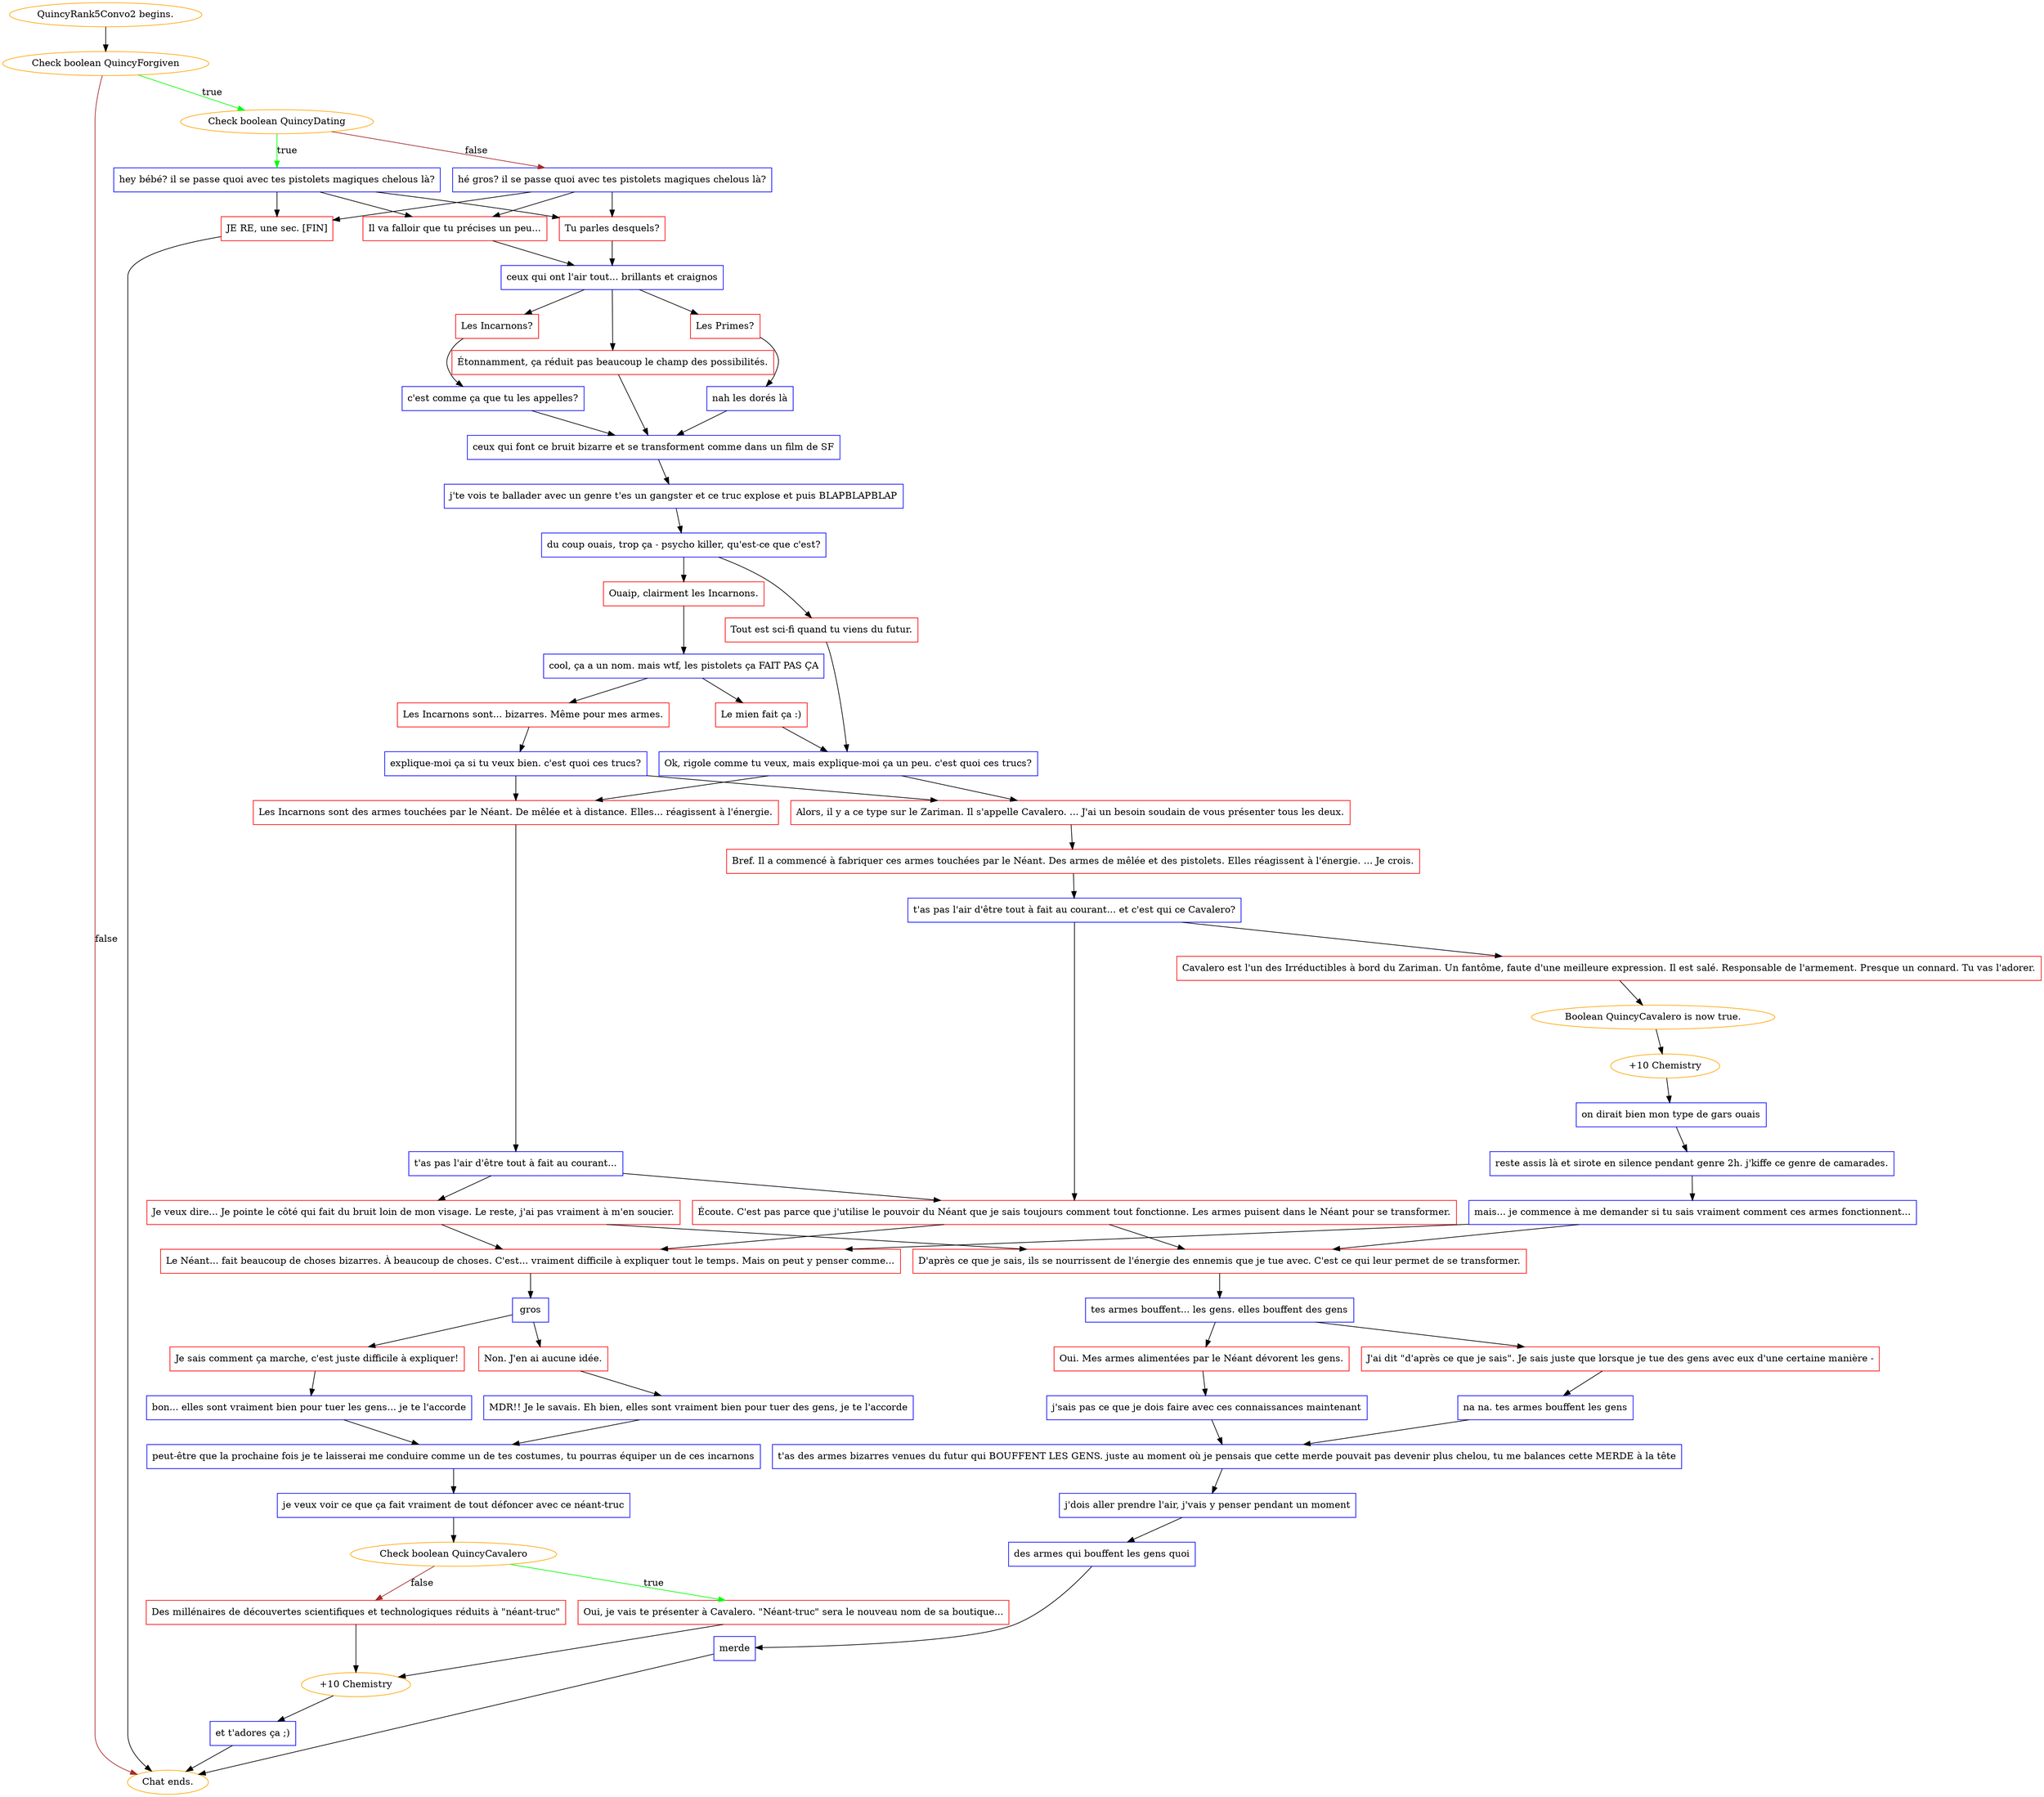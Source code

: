 digraph {
	"QuincyRank5Convo2 begins." [color=orange];
		"QuincyRank5Convo2 begins." -> j3878373766;
	j3878373766 [label="Check boolean QuincyForgiven",color=orange];
		j3878373766 -> j457125631 [label=true,color=green];
		j3878373766 -> "Chat ends." [label=false,color=brown];
	j457125631 [label="Check boolean QuincyDating",color=orange];
		j457125631 -> j3188358455 [label=true,color=green];
		j457125631 -> j3550596000 [label=false,color=brown];
	"Chat ends." [color=orange];
	j3188358455 [label="hey bébé? il se passe quoi avec tes pistolets magiques chelous là?",shape=box,color=blue];
		j3188358455 -> j3552646593;
		j3188358455 -> j637810074;
		j3188358455 -> j2636868839;
	j3550596000 [label="hé gros? il se passe quoi avec tes pistolets magiques chelous là?",shape=box,color=blue];
		j3550596000 -> j3552646593;
		j3550596000 -> j637810074;
		j3550596000 -> j2636868839;
	j3552646593 [label="Tu parles desquels?",shape=box,color=red];
		j3552646593 -> j2220802242;
	j637810074 [label="Il va falloir que tu précises un peu...",shape=box,color=red];
		j637810074 -> j2220802242;
	j2636868839 [label="JE RE, une sec. [FIN]",shape=box,color=red];
		j2636868839 -> "Chat ends.";
	j2220802242 [label="ceux qui ont l'air tout... brillants et craignos",shape=box,color=blue];
		j2220802242 -> j355837868;
		j2220802242 -> j2803312208;
		j2220802242 -> j1182732884;
	j355837868 [label="Étonnamment, ça réduit pas beaucoup le champ des possibilités.",shape=box,color=red];
		j355837868 -> j2936929714;
	j2803312208 [label="Les Primes?",shape=box,color=red];
		j2803312208 -> j3303140092;
	j1182732884 [label="Les Incarnons?",shape=box,color=red];
		j1182732884 -> j3425765434;
	j2936929714 [label="ceux qui font ce bruit bizarre et se transforment comme dans un film de SF",shape=box,color=blue];
		j2936929714 -> j3660077380;
	j3303140092 [label="nah les dorés là",shape=box,color=blue];
		j3303140092 -> j2936929714;
	j3425765434 [label="c'est comme ça que tu les appelles?",shape=box,color=blue];
		j3425765434 -> j2936929714;
	j3660077380 [label="j'te vois te ballader avec un genre t'es un gangster et ce truc explose et puis BLAPBLAPBLAP",shape=box,color=blue];
		j3660077380 -> j858422017;
	j858422017 [label="du coup ouais, trop ça - psycho killer, qu'est-ce que c'est?",shape=box,color=blue];
		j858422017 -> j405070724;
		j858422017 -> j1311657937;
	j405070724 [label="Ouaip, clairment les Incarnons.",shape=box,color=red];
		j405070724 -> j2181135976;
	j1311657937 [label="Tout est sci-fi quand tu viens du futur.",shape=box,color=red];
		j1311657937 -> j2136033854;
	j2181135976 [label="cool, ça a un nom. mais wtf, les pistolets ça FAIT PAS ÇA",shape=box,color=blue];
		j2181135976 -> j1534747048;
		j2181135976 -> j1002692570;
	j2136033854 [label="Ok, rigole comme tu veux, mais explique-moi ça un peu. c'est quoi ces trucs?",shape=box,color=blue];
		j2136033854 -> j424887136;
		j2136033854 -> j4210179286;
	j1534747048 [label="Les Incarnons sont... bizarres. Même pour mes armes.",shape=box,color=red];
		j1534747048 -> j3497447927;
	j1002692570 [label="Le mien fait ça :)",shape=box,color=red];
		j1002692570 -> j2136033854;
	j424887136 [label="Les Incarnons sont des armes touchées par le Néant. De mêlée et à distance. Elles... réagissent à l'énergie.",shape=box,color=red];
		j424887136 -> j1880127833;
	j4210179286 [label="Alors, il y a ce type sur le Zariman. Il s'appelle Cavalero. ... J'ai un besoin soudain de vous présenter tous les deux.",shape=box,color=red];
		j4210179286 -> j2945096125;
	j3497447927 [label="explique-moi ça si tu veux bien. c'est quoi ces trucs?",shape=box,color=blue];
		j3497447927 -> j424887136;
		j3497447927 -> j4210179286;
	j1880127833 [label="t'as pas l'air d'être tout à fait au courant...",shape=box,color=blue];
		j1880127833 -> j2166855505;
		j1880127833 -> j521031708;
	j2945096125 [label="Bref. Il a commencé à fabriquer ces armes touchées par le Néant. Des armes de mêlée et des pistolets. Elles réagissent à l'énergie. ... Je crois.",shape=box,color=red];
		j2945096125 -> j855412613;
	j2166855505 [label="Je veux dire... Je pointe le côté qui fait du bruit loin de mon visage. Le reste, j'ai pas vraiment à m'en soucier.",shape=box,color=red];
		j2166855505 -> j653142456;
		j2166855505 -> j4205912413;
	j521031708 [label="Écoute. C'est pas parce que j'utilise le pouvoir du Néant que je sais toujours comment tout fonctionne. Les armes puisent dans le Néant pour se transformer.",shape=box,color=red];
		j521031708 -> j653142456;
		j521031708 -> j4205912413;
	j855412613 [label="t'as pas l'air d'être tout à fait au courant... et c'est qui ce Cavalero?",shape=box,color=blue];
		j855412613 -> j521031708;
		j855412613 -> j372083778;
	j653142456 [label="D'après ce que je sais, ils se nourrissent de l'énergie des ennemis que je tue avec. C'est ce qui leur permet de se transformer.",shape=box,color=red];
		j653142456 -> j208173776;
	j4205912413 [label="Le Néant... fait beaucoup de choses bizarres. À beaucoup de choses. C'est... vraiment difficile à expliquer tout le temps. Mais on peut y penser comme...",shape=box,color=red];
		j4205912413 -> j2763605662;
	j372083778 [label="Cavalero est l'un des Irréductibles à bord du Zariman. Un fantôme, faute d'une meilleure expression. Il est salé. Responsable de l'armement. Presque un connard. Tu vas l'adorer.",shape=box,color=red];
		j372083778 -> j3834624330;
	j208173776 [label="tes armes bouffent... les gens. elles bouffent des gens",shape=box,color=blue];
		j208173776 -> j1385972451;
		j208173776 -> j3880771496;
	j2763605662 [label="gros",shape=box,color=blue];
		j2763605662 -> j575648074;
		j2763605662 -> j280511662;
	j3834624330 [label="Boolean QuincyCavalero is now true.",color=orange];
		j3834624330 -> j2211189591;
	j1385972451 [label="J'ai dit \"d'après ce que je sais\". Je sais juste que lorsque je tue des gens avec eux d'une certaine manière -",shape=box,color=red];
		j1385972451 -> j4216255000;
	j3880771496 [label="Oui. Mes armes alimentées par le Néant dévorent les gens.",shape=box,color=red];
		j3880771496 -> j1790685148;
	j575648074 [label="Non. J'en ai aucune idée.",shape=box,color=red];
		j575648074 -> j738539953;
	j280511662 [label="Je sais comment ça marche, c'est juste difficile à expliquer!",shape=box,color=red];
		j280511662 -> j3621187970;
	j2211189591 [label="+10 Chemistry",color=orange];
		j2211189591 -> j375405804;
	j4216255000 [label="na na. tes armes bouffent les gens",shape=box,color=blue];
		j4216255000 -> j525262319;
	j1790685148 [label="j'sais pas ce que je dois faire avec ces connaissances maintenant",shape=box,color=blue];
		j1790685148 -> j525262319;
	j738539953 [label="MDR!! Je le savais. Eh bien, elles sont vraiment bien pour tuer des gens, je te l'accorde",shape=box,color=blue];
		j738539953 -> j737182791;
	j3621187970 [label="bon... elles sont vraiment bien pour tuer les gens... je te l'accorde",shape=box,color=blue];
		j3621187970 -> j737182791;
	j375405804 [label="on dirait bien mon type de gars ouais",shape=box,color=blue];
		j375405804 -> j2525997661;
	j525262319 [label="t'as des armes bizarres venues du futur qui BOUFFENT LES GENS. juste au moment où je pensais que cette merde pouvait pas devenir plus chelou, tu me balances cette MERDE à la tête",shape=box,color=blue];
		j525262319 -> j2594101692;
	j737182791 [label="peut-être que la prochaine fois je te laisserai me conduire comme un de tes costumes, tu pourras équiper un de ces incarnons",shape=box,color=blue];
		j737182791 -> j3985827568;
	j2525997661 [label="reste assis là et sirote en silence pendant genre 2h. j'kiffe ce genre de camarades.",shape=box,color=blue];
		j2525997661 -> j3558741668;
	j2594101692 [label="j'dois aller prendre l'air, j'vais y penser pendant un moment",shape=box,color=blue];
		j2594101692 -> j3040735838;
	j3985827568 [label="je veux voir ce que ça fait vraiment de tout défoncer avec ce néant-truc",shape=box,color=blue];
		j3985827568 -> j1454621830;
	j3558741668 [label="mais... je commence à me demander si tu sais vraiment comment ces armes fonctionnent...",shape=box,color=blue];
		j3558741668 -> j653142456;
		j3558741668 -> j4205912413;
	j3040735838 [label="des armes qui bouffent les gens quoi",shape=box,color=blue];
		j3040735838 -> j3005210309;
	j1454621830 [label="Check boolean QuincyCavalero",color=orange];
		j1454621830 -> j354698142 [label=true,color=green];
		j1454621830 -> j1999407659 [label=false,color=brown];
	j3005210309 [label="merde",shape=box,color=blue];
		j3005210309 -> "Chat ends.";
	j354698142 [label="Oui, je vais te présenter à Cavalero. \"Néant-truc\" sera le nouveau nom de sa boutique...",shape=box,color=red];
		j354698142 -> j58572180;
	j1999407659 [label="Des millénaires de découvertes scientifiques et technologiques réduits à \"néant-truc\"",shape=box,color=red];
		j1999407659 -> j58572180;
	j58572180 [label="+10 Chemistry",color=orange];
		j58572180 -> j4280287256;
	j4280287256 [label="et t'adores ça ;)",shape=box,color=blue];
		j4280287256 -> "Chat ends.";
}